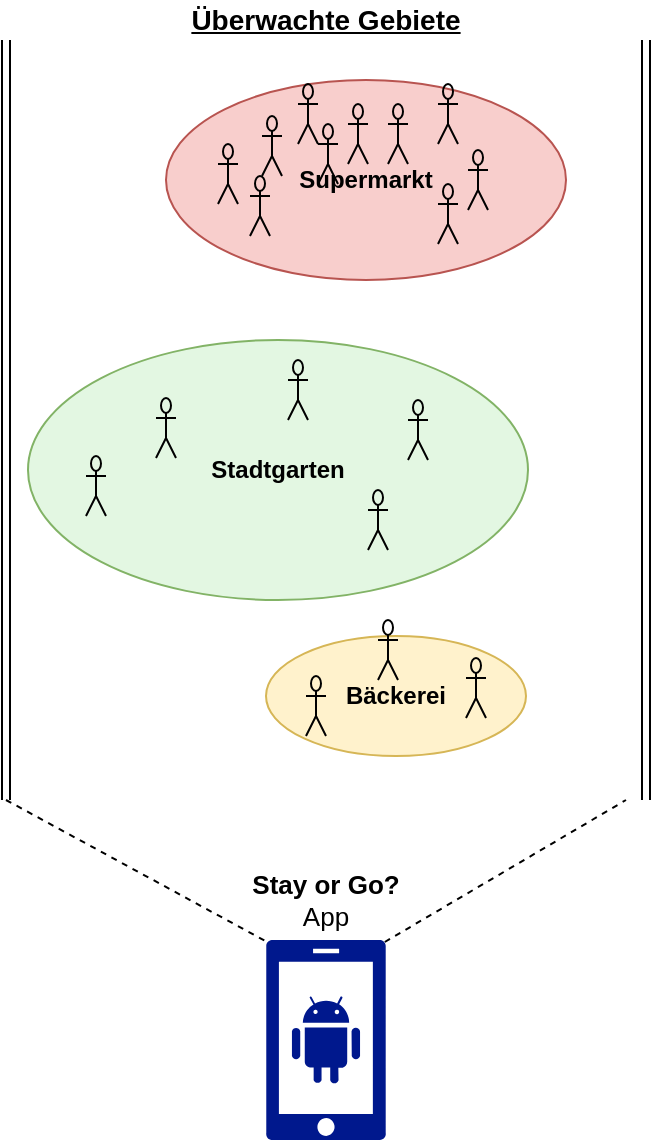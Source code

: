 <mxfile version="12.8.8" type="github">
  <diagram id="TmXbN3po548GBnlmAwbr" name="Page-1">
    <mxGraphModel dx="1618" dy="916" grid="1" gridSize="10" guides="1" tooltips="1" connect="1" arrows="1" fold="1" page="1" pageScale="1" pageWidth="850" pageHeight="1100" math="0" shadow="0">
      <root>
        <mxCell id="0" />
        <mxCell id="1" parent="0" />
        <mxCell id="7OuSPlXaUR59k3nLAixx-25" value="" style="group" vertex="1" connectable="0" parent="1">
          <mxGeometry x="90" y="450" width="130" height="68" as="geometry" />
        </mxCell>
        <mxCell id="7OuSPlXaUR59k3nLAixx-2" value="&lt;b&gt;Bäckerei&lt;/b&gt;" style="ellipse;whiteSpace=wrap;html=1;strokeColor=#d6b656;fillColor=#fff2cc;" vertex="1" parent="7OuSPlXaUR59k3nLAixx-25">
          <mxGeometry y="8" width="130" height="60" as="geometry" />
        </mxCell>
        <mxCell id="7OuSPlXaUR59k3nLAixx-3" value="" style="shape=umlActor;verticalLabelPosition=bottom;labelBackgroundColor=#ffffff;verticalAlign=top;html=1;outlineConnect=0;strokeColor=#000000;fillColor=none;" vertex="1" parent="7OuSPlXaUR59k3nLAixx-25">
          <mxGeometry x="20" y="28" width="10" height="30" as="geometry" />
        </mxCell>
        <mxCell id="7OuSPlXaUR59k3nLAixx-5" value="" style="shape=umlActor;verticalLabelPosition=bottom;labelBackgroundColor=#ffffff;verticalAlign=top;html=1;outlineConnect=0;strokeColor=#000000;fillColor=none;" vertex="1" parent="7OuSPlXaUR59k3nLAixx-25">
          <mxGeometry x="56" width="10" height="30" as="geometry" />
        </mxCell>
        <mxCell id="7OuSPlXaUR59k3nLAixx-6" value="" style="shape=umlActor;verticalLabelPosition=bottom;labelBackgroundColor=#ffffff;verticalAlign=top;html=1;outlineConnect=0;strokeColor=#000000;fillColor=none;" vertex="1" parent="7OuSPlXaUR59k3nLAixx-25">
          <mxGeometry x="100" y="19" width="10" height="30" as="geometry" />
        </mxCell>
        <mxCell id="7OuSPlXaUR59k3nLAixx-24" value="" style="group" vertex="1" connectable="0" parent="1">
          <mxGeometry x="-29" y="310" width="250" height="130" as="geometry" />
        </mxCell>
        <mxCell id="7OuSPlXaUR59k3nLAixx-20" value="&lt;b&gt;Stadtgarten&lt;/b&gt;" style="ellipse;whiteSpace=wrap;html=1;strokeColor=#82b366;fillColor=#E3F7E2;" vertex="1" parent="7OuSPlXaUR59k3nLAixx-24">
          <mxGeometry width="250" height="130" as="geometry" />
        </mxCell>
        <mxCell id="7OuSPlXaUR59k3nLAixx-21" value="" style="shape=umlActor;verticalLabelPosition=bottom;labelBackgroundColor=#ffffff;verticalAlign=top;html=1;outlineConnect=0;strokeColor=#000000;fillColor=none;" vertex="1" parent="7OuSPlXaUR59k3nLAixx-24">
          <mxGeometry x="64" y="29" width="10" height="30" as="geometry" />
        </mxCell>
        <mxCell id="7OuSPlXaUR59k3nLAixx-22" value="" style="shape=umlActor;verticalLabelPosition=bottom;labelBackgroundColor=#ffffff;verticalAlign=top;html=1;outlineConnect=0;strokeColor=#000000;fillColor=none;" vertex="1" parent="7OuSPlXaUR59k3nLAixx-24">
          <mxGeometry x="190" y="30" width="10" height="30" as="geometry" />
        </mxCell>
        <mxCell id="7OuSPlXaUR59k3nLAixx-23" value="" style="shape=umlActor;verticalLabelPosition=bottom;labelBackgroundColor=#ffffff;verticalAlign=top;html=1;outlineConnect=0;strokeColor=#000000;fillColor=none;" vertex="1" parent="7OuSPlXaUR59k3nLAixx-24">
          <mxGeometry x="29" y="58" width="10" height="30" as="geometry" />
        </mxCell>
        <mxCell id="7OuSPlXaUR59k3nLAixx-4" value="" style="shape=umlActor;verticalLabelPosition=bottom;labelBackgroundColor=#ffffff;verticalAlign=top;html=1;outlineConnect=0;strokeColor=#000000;fillColor=none;" vertex="1" parent="7OuSPlXaUR59k3nLAixx-24">
          <mxGeometry x="170" y="75" width="10" height="30" as="geometry" />
        </mxCell>
        <mxCell id="7OuSPlXaUR59k3nLAixx-27" value="" style="shape=umlActor;verticalLabelPosition=bottom;labelBackgroundColor=#ffffff;verticalAlign=top;html=1;outlineConnect=0;strokeColor=#000000;fillColor=none;" vertex="1" parent="7OuSPlXaUR59k3nLAixx-24">
          <mxGeometry x="130" y="10" width="10" height="30" as="geometry" />
        </mxCell>
        <mxCell id="7OuSPlXaUR59k3nLAixx-28" value="" style="group" vertex="1" connectable="0" parent="1">
          <mxGeometry x="40" y="180" width="200" height="100" as="geometry" />
        </mxCell>
        <mxCell id="7OuSPlXaUR59k3nLAixx-8" value="&lt;b&gt;Supermarkt&lt;/b&gt;" style="ellipse;whiteSpace=wrap;html=1;strokeColor=#b85450;fillColor=#f8cecc;" vertex="1" parent="7OuSPlXaUR59k3nLAixx-28">
          <mxGeometry width="200" height="100" as="geometry" />
        </mxCell>
        <mxCell id="7OuSPlXaUR59k3nLAixx-9" value="" style="shape=umlActor;verticalLabelPosition=bottom;labelBackgroundColor=#ffffff;verticalAlign=top;html=1;outlineConnect=0;strokeColor=#000000;fillColor=none;" vertex="1" parent="7OuSPlXaUR59k3nLAixx-28">
          <mxGeometry x="26" y="32" width="10" height="30" as="geometry" />
        </mxCell>
        <mxCell id="7OuSPlXaUR59k3nLAixx-10" value="" style="shape=umlActor;verticalLabelPosition=bottom;labelBackgroundColor=#ffffff;verticalAlign=top;html=1;outlineConnect=0;strokeColor=#000000;fillColor=none;" vertex="1" parent="7OuSPlXaUR59k3nLAixx-28">
          <mxGeometry x="42" y="48" width="10" height="30" as="geometry" />
        </mxCell>
        <mxCell id="7OuSPlXaUR59k3nLAixx-11" value="" style="shape=umlActor;verticalLabelPosition=bottom;labelBackgroundColor=#ffffff;verticalAlign=top;html=1;outlineConnect=0;strokeColor=#000000;fillColor=none;" vertex="1" parent="7OuSPlXaUR59k3nLAixx-28">
          <mxGeometry x="66" y="2" width="10" height="30" as="geometry" />
        </mxCell>
        <mxCell id="7OuSPlXaUR59k3nLAixx-12" value="" style="shape=umlActor;verticalLabelPosition=bottom;labelBackgroundColor=#ffffff;verticalAlign=top;html=1;outlineConnect=0;strokeColor=#000000;fillColor=none;" vertex="1" parent="7OuSPlXaUR59k3nLAixx-28">
          <mxGeometry x="48" y="18" width="10" height="30" as="geometry" />
        </mxCell>
        <mxCell id="7OuSPlXaUR59k3nLAixx-13" value="" style="shape=umlActor;verticalLabelPosition=bottom;labelBackgroundColor=#ffffff;verticalAlign=top;html=1;outlineConnect=0;strokeColor=#000000;fillColor=none;" vertex="1" parent="7OuSPlXaUR59k3nLAixx-28">
          <mxGeometry x="91" y="12" width="10" height="30" as="geometry" />
        </mxCell>
        <mxCell id="7OuSPlXaUR59k3nLAixx-14" value="" style="shape=umlActor;verticalLabelPosition=bottom;labelBackgroundColor=#ffffff;verticalAlign=top;html=1;outlineConnect=0;strokeColor=#000000;fillColor=none;" vertex="1" parent="7OuSPlXaUR59k3nLAixx-28">
          <mxGeometry x="151" y="35" width="10" height="30" as="geometry" />
        </mxCell>
        <mxCell id="7OuSPlXaUR59k3nLAixx-15" value="" style="shape=umlActor;verticalLabelPosition=bottom;labelBackgroundColor=#ffffff;verticalAlign=top;html=1;outlineConnect=0;strokeColor=#000000;fillColor=none;" vertex="1" parent="7OuSPlXaUR59k3nLAixx-28">
          <mxGeometry x="136" y="2" width="10" height="30" as="geometry" />
        </mxCell>
        <mxCell id="7OuSPlXaUR59k3nLAixx-16" value="" style="shape=umlActor;verticalLabelPosition=bottom;labelBackgroundColor=#ffffff;verticalAlign=top;html=1;outlineConnect=0;strokeColor=#000000;fillColor=none;" vertex="1" parent="7OuSPlXaUR59k3nLAixx-28">
          <mxGeometry x="136" y="52" width="10" height="30" as="geometry" />
        </mxCell>
        <mxCell id="7OuSPlXaUR59k3nLAixx-17" value="" style="shape=umlActor;verticalLabelPosition=bottom;labelBackgroundColor=#ffffff;verticalAlign=top;html=1;outlineConnect=0;strokeColor=#000000;fillColor=none;" vertex="1" parent="7OuSPlXaUR59k3nLAixx-28">
          <mxGeometry x="76" y="22" width="10" height="30" as="geometry" />
        </mxCell>
        <mxCell id="7OuSPlXaUR59k3nLAixx-18" value="" style="shape=umlActor;verticalLabelPosition=bottom;labelBackgroundColor=#ffffff;verticalAlign=top;html=1;outlineConnect=0;strokeColor=#000000;fillColor=none;" vertex="1" parent="7OuSPlXaUR59k3nLAixx-28">
          <mxGeometry x="111" y="12" width="10" height="30" as="geometry" />
        </mxCell>
        <mxCell id="7OuSPlXaUR59k3nLAixx-30" value="" style="shape=link;html=1;" edge="1" parent="1">
          <mxGeometry width="50" height="50" relative="1" as="geometry">
            <mxPoint x="-40" y="540" as="sourcePoint" />
            <mxPoint x="-40" y="160" as="targetPoint" />
          </mxGeometry>
        </mxCell>
        <mxCell id="7OuSPlXaUR59k3nLAixx-37" value="" style="shape=link;html=1;" edge="1" parent="1">
          <mxGeometry width="50" height="50" relative="1" as="geometry">
            <mxPoint x="280" y="540" as="sourcePoint" />
            <mxPoint x="280" y="160" as="targetPoint" />
          </mxGeometry>
        </mxCell>
        <mxCell id="7OuSPlXaUR59k3nLAixx-38" value="&lt;b&gt;&lt;u&gt;&lt;font style=&quot;font-size: 14px&quot;&gt;Überwachte Gebiete&lt;/font&gt;&lt;/u&gt;&lt;/b&gt;" style="text;html=1;strokeColor=none;fillColor=none;align=center;verticalAlign=middle;whiteSpace=wrap;rounded=0;" vertex="1" parent="1">
          <mxGeometry x="-40" y="140" width="320" height="20" as="geometry" />
        </mxCell>
        <mxCell id="7OuSPlXaUR59k3nLAixx-39" value="" style="endArrow=none;dashed=1;html=1;entryX=0.01;entryY=0.01;entryDx=0;entryDy=0;entryPerimeter=0;" edge="1" parent="1" target="7OuSPlXaUR59k3nLAixx-29">
          <mxGeometry width="50" height="50" relative="1" as="geometry">
            <mxPoint x="-40" y="540" as="sourcePoint" />
            <mxPoint x="120" y="400" as="targetPoint" />
          </mxGeometry>
        </mxCell>
        <mxCell id="7OuSPlXaUR59k3nLAixx-40" value="" style="endArrow=none;dashed=1;html=1;exitX=0.99;exitY=0.01;exitDx=0;exitDy=0;exitPerimeter=0;" edge="1" parent="1" source="7OuSPlXaUR59k3nLAixx-29">
          <mxGeometry width="50" height="50" relative="1" as="geometry">
            <mxPoint x="70" y="450" as="sourcePoint" />
            <mxPoint x="270" y="540" as="targetPoint" />
          </mxGeometry>
        </mxCell>
        <mxCell id="7OuSPlXaUR59k3nLAixx-29" value="" style="aspect=fixed;pointerEvents=1;shadow=0;dashed=0;html=1;strokeColor=none;labelPosition=center;verticalLabelPosition=bottom;verticalAlign=top;align=center;fillColor=#00188D;shape=mxgraph.mscae.enterprise.android_phone" vertex="1" parent="1">
          <mxGeometry x="90" y="610" width="60" height="100" as="geometry" />
        </mxCell>
        <mxCell id="7OuSPlXaUR59k3nLAixx-31" value="&lt;font style=&quot;font-size: 13px&quot;&gt;&lt;b&gt;Stay or Go? &lt;/b&gt;App&lt;/font&gt;" style="text;html=1;strokeColor=none;fillColor=none;align=center;verticalAlign=middle;whiteSpace=wrap;rounded=0;" vertex="1" parent="1">
          <mxGeometry x="80" y="580" width="80" height="20" as="geometry" />
        </mxCell>
      </root>
    </mxGraphModel>
  </diagram>
</mxfile>

